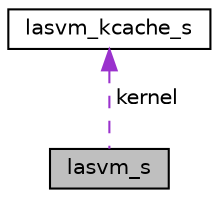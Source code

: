 digraph "lasvm_s"
{
  edge [fontname="Helvetica",fontsize="10",labelfontname="Helvetica",labelfontsize="10"];
  node [fontname="Helvetica",fontsize="10",shape=record];
  Node1 [label="lasvm_s",height=0.2,width=0.4,color="black", fillcolor="grey75", style="filled" fontcolor="black"];
  Node2 -> Node1 [dir="back",color="darkorchid3",fontsize="10",style="dashed",label=" kernel" ,fontname="Helvetica"];
  Node2 [label="lasvm_kcache_s",height=0.2,width=0.4,color="black", fillcolor="white", style="filled",URL="$structlasvm__kcache__s.html"];
}
